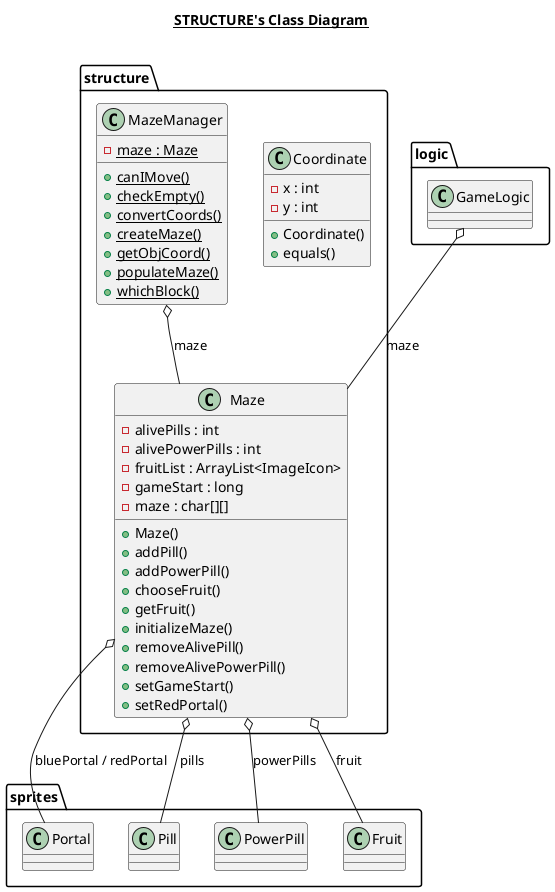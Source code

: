 @startuml

title __STRUCTURE's Class Diagram__\n

  namespace structure {
      class structure.Coordinate {
          - x : int
          - y : int
          + Coordinate()
          + equals()
      }
      class structure.Maze {
          - alivePills : int
          - alivePowerPills : int
          - fruitList : ArrayList<ImageIcon>
          - gameStart : long
          - maze : char[][]
          + Maze()
          + addPill()
          + addPowerPill()
          + chooseFruit()
          + getFruit()
          + initializeMaze()
          + removeAlivePill()
          + removeAlivePowerPill()
          + setGameStart()
          + setRedPortal()
      }
      class structure.MazeManager {
          {static} - maze : Maze
          {static} + canIMove()
          {static} + checkEmpty()
          {static} + convertCoords()
          {static} + createMaze()
          {static} + getObjCoord()
          {static} + populateMaze()
          {static} + whichBlock()
      }
    }
  

  structure.Maze o-- sprites.Portal : bluePortal / redPortal
  structure.Maze o-- sprites.Pill : pills
  structure.Maze o-- sprites.PowerPill : powerPills
  structure.Maze o-- sprites.Fruit : fruit
  logic.GameLogic o-- structure.Maze : maze
  structure.MazeManager o-- structure.Maze : maze


@enduml
